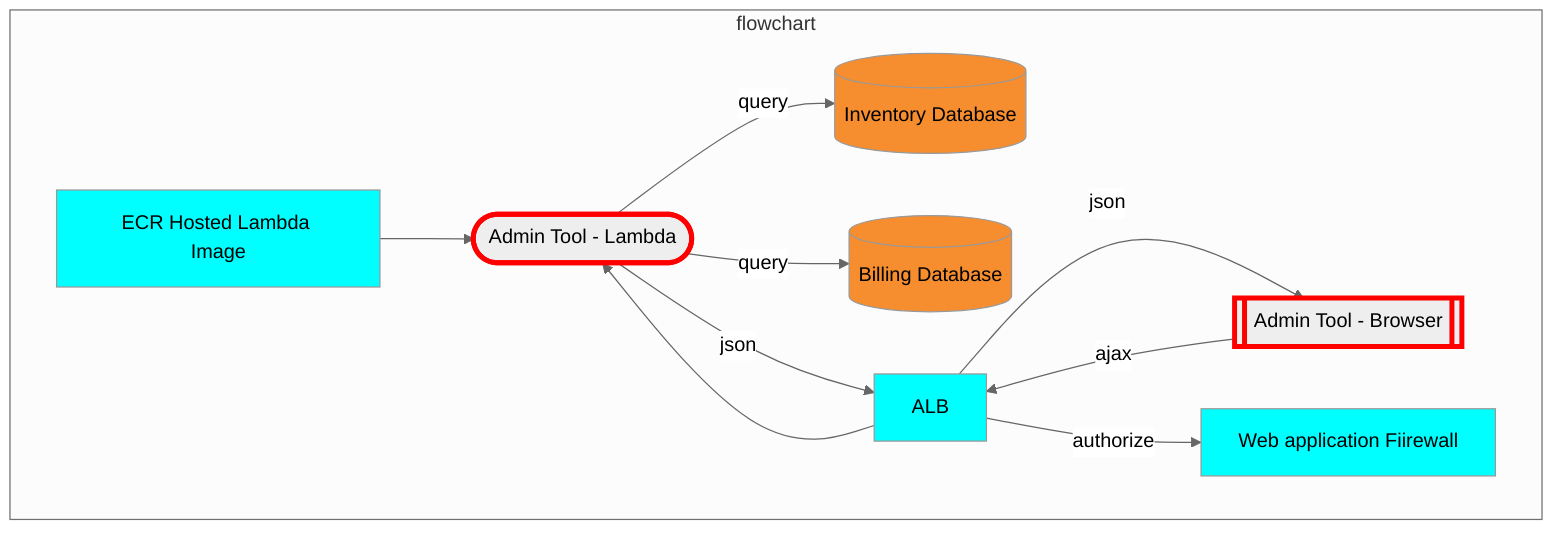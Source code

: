 %%{init: {'theme': 'neutral', 'securityLevel': 'loose'}}%%
graph TD
  RDSINV[(Inventory Database)]
  RDSBILL[(Billing Database)]
  ADMIN([Admin Tool - Lambda])
  click ADMIN href "https://github.com/CDLUC3/mrt-admin-lambda" "source code"
  ADMINWEB[[Admin Tool - Browser]]
  click ADMINWEB href "https://github.com/CDLUC3/mrt-admin-lambda" "source code"
  WAF[Web application Fiirewall]
  ECR[ECR Hosted Lambda Image]

  subgraph flowchart
    ADMIN --> |query| RDSBILL
    ADMIN --> |query| RDSINV
    ALB --> ADMIN
    ADMIN --> |json| ALB
    ADMINWEB --> |ajax| ALB
    ALB --> |json| ADMINWEB
    ALB --> |authorize| WAF
    ECR --> ADMIN
  end

  style RDSINV fill:#F68D2F
  style RDSBILL fill:#F68D2F
  style ADMIN stroke:red,stroke-width:4px
  style ADMINWEB stroke:red,stroke-width:4px
  style ALB fill:cyan
  style WAF fill:cyan
  style ECR fill:cyan